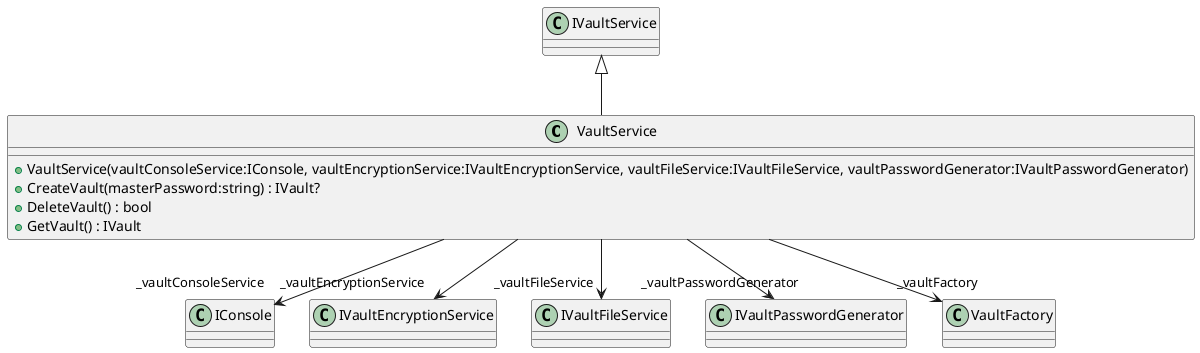 @startuml
class VaultService {
    + VaultService(vaultConsoleService:IConsole, vaultEncryptionService:IVaultEncryptionService, vaultFileService:IVaultFileService, vaultPasswordGenerator:IVaultPasswordGenerator)
    + CreateVault(masterPassword:string) : IVault?
    + DeleteVault() : bool
    + GetVault() : IVault
}
IVaultService <|-- VaultService
VaultService --> "_vaultConsoleService" IConsole
VaultService --> "_vaultEncryptionService" IVaultEncryptionService
VaultService --> "_vaultFileService" IVaultFileService
VaultService --> "_vaultPasswordGenerator" IVaultPasswordGenerator
VaultService --> "_vaultFactory" VaultFactory
@enduml

